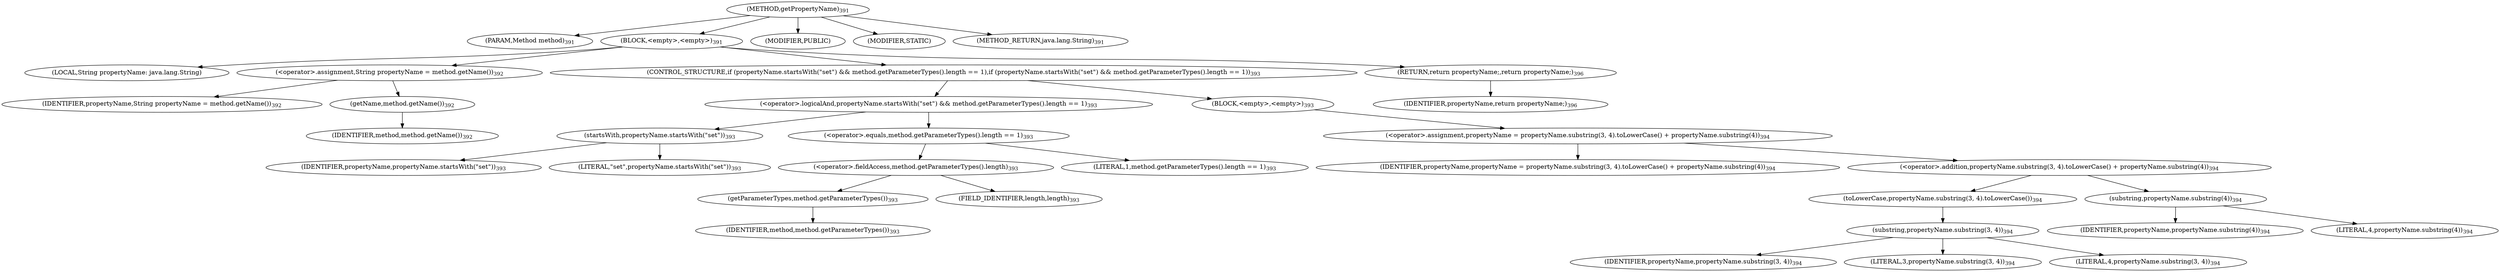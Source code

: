 digraph "getPropertyName" {  
"852" [label = <(METHOD,getPropertyName)<SUB>391</SUB>> ]
"853" [label = <(PARAM,Method method)<SUB>391</SUB>> ]
"854" [label = <(BLOCK,&lt;empty&gt;,&lt;empty&gt;)<SUB>391</SUB>> ]
"855" [label = <(LOCAL,String propertyName: java.lang.String)> ]
"856" [label = <(&lt;operator&gt;.assignment,String propertyName = method.getName())<SUB>392</SUB>> ]
"857" [label = <(IDENTIFIER,propertyName,String propertyName = method.getName())<SUB>392</SUB>> ]
"858" [label = <(getName,method.getName())<SUB>392</SUB>> ]
"859" [label = <(IDENTIFIER,method,method.getName())<SUB>392</SUB>> ]
"860" [label = <(CONTROL_STRUCTURE,if (propertyName.startsWith(&quot;set&quot;) &amp;&amp; method.getParameterTypes().length == 1),if (propertyName.startsWith(&quot;set&quot;) &amp;&amp; method.getParameterTypes().length == 1))<SUB>393</SUB>> ]
"861" [label = <(&lt;operator&gt;.logicalAnd,propertyName.startsWith(&quot;set&quot;) &amp;&amp; method.getParameterTypes().length == 1)<SUB>393</SUB>> ]
"862" [label = <(startsWith,propertyName.startsWith(&quot;set&quot;))<SUB>393</SUB>> ]
"863" [label = <(IDENTIFIER,propertyName,propertyName.startsWith(&quot;set&quot;))<SUB>393</SUB>> ]
"864" [label = <(LITERAL,&quot;set&quot;,propertyName.startsWith(&quot;set&quot;))<SUB>393</SUB>> ]
"865" [label = <(&lt;operator&gt;.equals,method.getParameterTypes().length == 1)<SUB>393</SUB>> ]
"866" [label = <(&lt;operator&gt;.fieldAccess,method.getParameterTypes().length)<SUB>393</SUB>> ]
"867" [label = <(getParameterTypes,method.getParameterTypes())<SUB>393</SUB>> ]
"868" [label = <(IDENTIFIER,method,method.getParameterTypes())<SUB>393</SUB>> ]
"869" [label = <(FIELD_IDENTIFIER,length,length)<SUB>393</SUB>> ]
"870" [label = <(LITERAL,1,method.getParameterTypes().length == 1)<SUB>393</SUB>> ]
"871" [label = <(BLOCK,&lt;empty&gt;,&lt;empty&gt;)<SUB>393</SUB>> ]
"872" [label = <(&lt;operator&gt;.assignment,propertyName = propertyName.substring(3, 4).toLowerCase() + propertyName.substring(4))<SUB>394</SUB>> ]
"873" [label = <(IDENTIFIER,propertyName,propertyName = propertyName.substring(3, 4).toLowerCase() + propertyName.substring(4))<SUB>394</SUB>> ]
"874" [label = <(&lt;operator&gt;.addition,propertyName.substring(3, 4).toLowerCase() + propertyName.substring(4))<SUB>394</SUB>> ]
"875" [label = <(toLowerCase,propertyName.substring(3, 4).toLowerCase())<SUB>394</SUB>> ]
"876" [label = <(substring,propertyName.substring(3, 4))<SUB>394</SUB>> ]
"877" [label = <(IDENTIFIER,propertyName,propertyName.substring(3, 4))<SUB>394</SUB>> ]
"878" [label = <(LITERAL,3,propertyName.substring(3, 4))<SUB>394</SUB>> ]
"879" [label = <(LITERAL,4,propertyName.substring(3, 4))<SUB>394</SUB>> ]
"880" [label = <(substring,propertyName.substring(4))<SUB>394</SUB>> ]
"881" [label = <(IDENTIFIER,propertyName,propertyName.substring(4))<SUB>394</SUB>> ]
"882" [label = <(LITERAL,4,propertyName.substring(4))<SUB>394</SUB>> ]
"883" [label = <(RETURN,return propertyName;,return propertyName;)<SUB>396</SUB>> ]
"884" [label = <(IDENTIFIER,propertyName,return propertyName;)<SUB>396</SUB>> ]
"885" [label = <(MODIFIER,PUBLIC)> ]
"886" [label = <(MODIFIER,STATIC)> ]
"887" [label = <(METHOD_RETURN,java.lang.String)<SUB>391</SUB>> ]
  "852" -> "853" 
  "852" -> "854" 
  "852" -> "885" 
  "852" -> "886" 
  "852" -> "887" 
  "854" -> "855" 
  "854" -> "856" 
  "854" -> "860" 
  "854" -> "883" 
  "856" -> "857" 
  "856" -> "858" 
  "858" -> "859" 
  "860" -> "861" 
  "860" -> "871" 
  "861" -> "862" 
  "861" -> "865" 
  "862" -> "863" 
  "862" -> "864" 
  "865" -> "866" 
  "865" -> "870" 
  "866" -> "867" 
  "866" -> "869" 
  "867" -> "868" 
  "871" -> "872" 
  "872" -> "873" 
  "872" -> "874" 
  "874" -> "875" 
  "874" -> "880" 
  "875" -> "876" 
  "876" -> "877" 
  "876" -> "878" 
  "876" -> "879" 
  "880" -> "881" 
  "880" -> "882" 
  "883" -> "884" 
}

